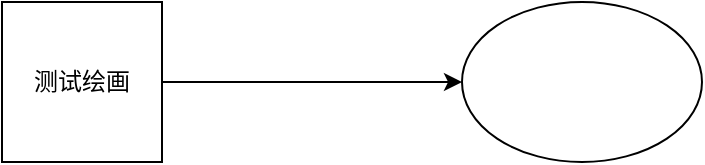<mxfile version="24.9.0">
  <diagram name="第 1 页" id="IqV2yPDR_jl4a6xNkDnk">
    <mxGraphModel dx="1050" dy="557" grid="1" gridSize="10" guides="1" tooltips="1" connect="1" arrows="1" fold="1" page="1" pageScale="1" pageWidth="827" pageHeight="1169" math="0" shadow="0">
      <root>
        <mxCell id="0" />
        <mxCell id="1" parent="0" />
        <mxCell id="luqAuiSALdvfq3JL7Kk_-2" style="edgeStyle=orthogonalEdgeStyle;rounded=0;orthogonalLoop=1;jettySize=auto;html=1;exitX=1;exitY=0.5;exitDx=0;exitDy=0;entryX=0;entryY=0.5;entryDx=0;entryDy=0;" edge="1" parent="1" source="WZZ9ht6j7adjYp0t1S6k-1" target="luqAuiSALdvfq3JL7Kk_-1">
          <mxGeometry relative="1" as="geometry" />
        </mxCell>
        <mxCell id="WZZ9ht6j7adjYp0t1S6k-1" value="测试绘画" style="whiteSpace=wrap;html=1;aspect=fixed;" parent="1" vertex="1">
          <mxGeometry x="260" y="120" width="80" height="80" as="geometry" />
        </mxCell>
        <mxCell id="luqAuiSALdvfq3JL7Kk_-1" value="" style="ellipse;whiteSpace=wrap;html=1;" vertex="1" parent="1">
          <mxGeometry x="490" y="120" width="120" height="80" as="geometry" />
        </mxCell>
      </root>
    </mxGraphModel>
  </diagram>
</mxfile>
